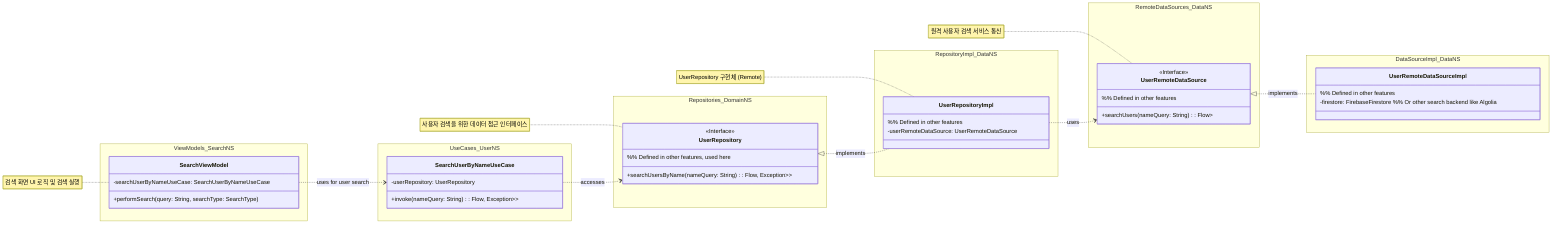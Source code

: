 classDiagram
    title Search Feature Architecture 
    %% Layered Architecture: Feature (ViewModels) -> Domain (UseCases, Repository Interfaces) -> Data (Repository Implementations, DataSources).
    %% Data Flow: External services (e.g., Firebase/Algolia) are accessed by DataSource Implementations, which are abstracted by DataSource Interfaces.
    %% Repository Implementations use DataSource Interfaces and are abstracted by Repository Interfaces.
    %% UseCases consume Repository Interfaces for business logic. ViewModels use UseCases for UI state and interactions.
    %% UI (not shown) observes ViewModels.
    %% Data Models: DTOs (e.g., UserDTO) in Data layer, Domain Models (e.g., User) in Domain/ViewModel layers.

    %% Feature Layer (ViewModels)
    subgraph Feature Layer - ViewModels
        direction LR
        namespace ViewModels_SearchNS {
            class SearchViewModel {
                -searchUserByNameUseCase: SearchUserByNameUseCase
                %% -searchProjectByNameUseCase: SearchProjectByNameUseCase (If project search is added)
                %% -searchMessagesUseCase: SearchMessagesUseCase (If message search is added)
                +performSearch(query: String, searchType: SearchType)
            }
        }
    end
    note for SearchViewModel "검색 화면 UI 로직 및 검색 실행"

    %% Domain Layer (UseCases & Repository Interfaces)
    subgraph Domain Layer
        direction LR
        %% User UseCases 네임스페이스 (Search 기능에서 사용)
        namespace UseCases_UserNS {
            class SearchUserByNameUseCase {
                -userRepository: UserRepository
                +invoke(nameQuery: String): Flow<CustomResult<List<User>, Exception>>
            }
        }
        %% Project UseCases (검색 대상이 확장될 경우 추가)
        %% namespace UseCases_ProjectNS {
        %%     class SearchProjectByNameUseCase {
        %%         -projectRepository: ProjectRepository
        %%         +invoke(nameQuery: String): Flow<List<Project>>
        %%     }
        %% }
        %% Message UseCases (검색 대상이 확장될 경우 추가)
        %% namespace UseCases_MessageNS {
        %%     class SearchMessagesUseCase {
        %%         -messageRepository: MessageRepository
        %%         +invoke(query: String, channelId: String?): Flow<List<Message>>
        %%     }
        %% }

        %% Repositories 네임스페이스
        namespace Repositories_DomainNS {
            class UserRepository { %% Defined in other features, used here
                <<Interface>>
                +searchUsersByName(nameQuery: String): Flow<CustomResult<List<User>, Exception>>
                %% Other methods
            }
            %% class ProjectRepository { %% If project search is implemented
            %%     <<Interface>>
            %%     +searchProjectsByName(nameQuery: String): Flow<CustomResult<List<Project>, Exception>>
            %% }
            %% class MessageRepository { %% If message search is implemented
            %%     <<Interface>>
            %%     +searchMessages(query: String, channelId: String?): Flow<CustomResult<List<Message>, Exception>>
            %% }
        }
        note for UserRepository "사용자 검색을 위한 데이터 접근 인터페이스"
        %% note for ProjectRepository "프로젝트 검색을 위한 데이터 접근 인터페이스"
        %% note for MessageRepository "메시지 검색을 위한 데이터 접근 인터페이스"
    end

    %% Data Layer (Repository Implementation & Remote DataSources - Local Excluded)
    subgraph Data Layer
        direction LR
        %% Repository Implementations 네임스페이스
        namespace RepositoryImpl_DataNS {
            class UserRepositoryImpl { %% Defined in other features
                -userRemoteDataSource: UserRemoteDataSource
            }
            %% class ProjectRepositoryImpl { %% If project search
            %%     -projectRemoteDataSource: ProjectRemoteDataSource
            %% }
            %% class MessageRepositoryImpl { %% If message search
            %%     -messageRemoteDataSource: MessageRemoteDataSource
            %% }
        }
        note for UserRepositoryImpl "UserRepository 구현체 (Remote)"
        %% note for ProjectRepositoryImpl "ProjectRepository 구현체 (Remote)"
        %% note for MessageRepositoryImpl "MessageRepository 구현체 (Remote)"

        %% Remote DataSources 네임스페이스
        namespace RemoteDataSources_DataNS {
            class UserRemoteDataSource { %% Defined in other features
                <<Interface>>
                +searchUsers(nameQuery: String): Flow<List<UserDTO>>
            }
            %% class ProjectRemoteDataSource { %% If project search
            %%     <<Interface>>
            %%     +searchProjects(nameQuery: String): Flow<List<ProjectDTO>>
            %% }
            %% class MessageRemoteDataSource { %% If message search
            %%     <<Interface>>
            %%     +searchMessagesInRemote(query: String, channelId: String?): Flow<List<MessageDTO>>
            %% }
        }
        note for UserRemoteDataSource "원격 사용자 검색 서비스 통신"
        %% note for ProjectRemoteDataSource "원격 프로젝트 검색 서비스 통신"
        %% note for MessageRemoteDataSource "원격 메시지 검색 서비스 통신"

        %% DataSource Implementations 네임스페이스
        namespace DataSourceImpl_DataNS {
            class UserRemoteDataSourceImpl { %% Defined in other features
                -firestore: FirebaseFirestore %% Or other search backend like Algolia
            }
            %% class ProjectRemoteDataSourceImpl { -firestore: FirebaseFirestore }
            %% class MessageRemoteDataSourceImpl { -firestore: FirebaseFirestore }
        }
    end

    %% ===== Relationships =====
    %% ViewModel -> UseCase
    SearchViewModel ..> SearchUserByNameUseCase : uses for user search
    %% SearchViewModel ..> SearchProjectByNameUseCase : uses for project search
    %% SearchViewModel ..> SearchMessagesUseCase : uses for message search

    %% UseCase -> Repository Interface
    SearchUserByNameUseCase ..> UserRepository : accesses
    %% SearchProjectByNameUseCase ..> ProjectRepository : accesses
    %% SearchMessagesUseCase ..> MessageRepository : accesses

    %% Repository Implementation -> Repository Interface
    UserRepository <|.. UserRepositoryImpl : implements
    %% ProjectRepository <|.. ProjectRepositoryImpl : implements
    %% MessageRepository <|.. MessageRepositoryImpl : implements

    %% Repository Implementation -> DataSource Interface (Remote Only)
    UserRepositoryImpl ..> UserRemoteDataSource : uses
    %% ProjectRepositoryImpl ..> ProjectRemoteDataSource : uses
    %% MessageRepositoryImpl ..> MessageRemoteDataSource : uses

    %% DataSource Implementation -> DataSource Interface
    UserRemoteDataSource <|.. UserRemoteDataSourceImpl : implements
    %% ProjectRemoteDataSource <|.. ProjectRemoteDataSourceImpl : implements
    %% MessageRemoteDataSource <|.. MessageRemoteDataSourceImpl : implements